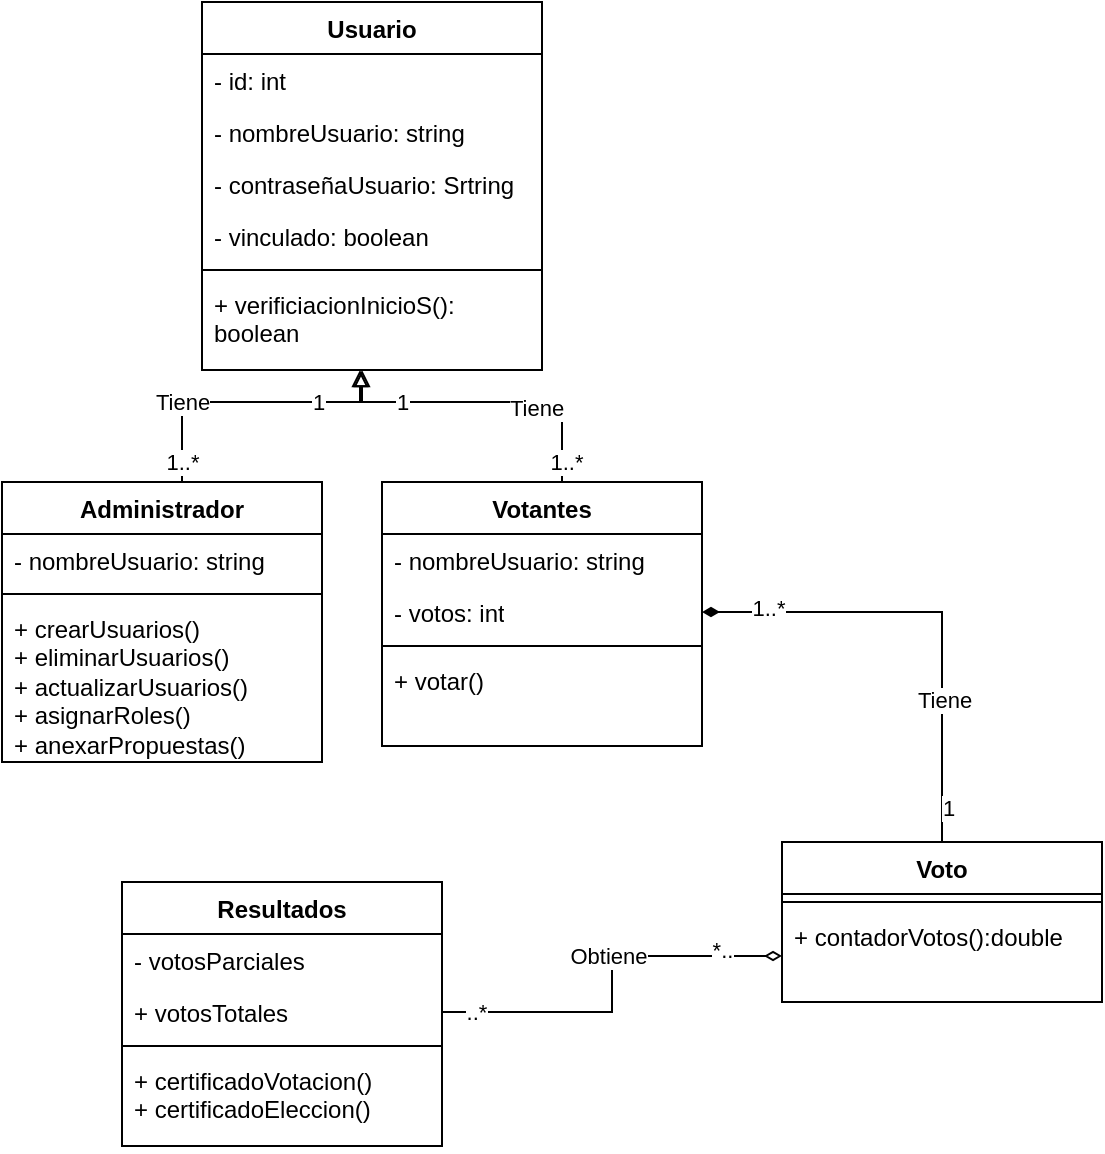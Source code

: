 <mxfile version="21.3.2" type="github">
  <diagram name="Página-1" id="trnjkpJJ10eJwYekqgBw">
    <mxGraphModel dx="797" dy="398" grid="1" gridSize="10" guides="1" tooltips="1" connect="1" arrows="1" fold="1" page="1" pageScale="1" pageWidth="827" pageHeight="1169" math="0" shadow="0">
      <root>
        <mxCell id="0" />
        <mxCell id="1" parent="0" />
        <mxCell id="WUvMaPNVotVwmsGL1wxf-5" value="Usuario" style="swimlane;fontStyle=1;align=center;verticalAlign=top;childLayout=stackLayout;horizontal=1;startSize=26;horizontalStack=0;resizeParent=1;resizeParentMax=0;resizeLast=0;collapsible=1;marginBottom=0;whiteSpace=wrap;html=1;" parent="1" vertex="1">
          <mxGeometry x="170" y="280" width="170" height="184" as="geometry" />
        </mxCell>
        <mxCell id="WUvMaPNVotVwmsGL1wxf-6" value="- id: int" style="text;strokeColor=none;fillColor=none;align=left;verticalAlign=top;spacingLeft=4;spacingRight=4;overflow=hidden;rotatable=0;points=[[0,0.5],[1,0.5]];portConstraint=eastwest;whiteSpace=wrap;html=1;" parent="WUvMaPNVotVwmsGL1wxf-5" vertex="1">
          <mxGeometry y="26" width="170" height="26" as="geometry" />
        </mxCell>
        <mxCell id="WUvMaPNVotVwmsGL1wxf-9" value="- nombreUsuario: string&amp;nbsp;" style="text;strokeColor=none;fillColor=none;align=left;verticalAlign=top;spacingLeft=4;spacingRight=4;overflow=hidden;rotatable=0;points=[[0,0.5],[1,0.5]];portConstraint=eastwest;whiteSpace=wrap;html=1;" parent="WUvMaPNVotVwmsGL1wxf-5" vertex="1">
          <mxGeometry y="52" width="170" height="26" as="geometry" />
        </mxCell>
        <mxCell id="WUvMaPNVotVwmsGL1wxf-10" value="- contraseñaUsuario: Srtring&lt;br&gt;" style="text;strokeColor=none;fillColor=none;align=left;verticalAlign=top;spacingLeft=4;spacingRight=4;overflow=hidden;rotatable=0;points=[[0,0.5],[1,0.5]];portConstraint=eastwest;whiteSpace=wrap;html=1;" parent="WUvMaPNVotVwmsGL1wxf-5" vertex="1">
          <mxGeometry y="78" width="170" height="26" as="geometry" />
        </mxCell>
        <mxCell id="MUwicLGjELFvL4GB7C8i-1" value="- vinculado: boolean" style="text;strokeColor=none;fillColor=none;align=left;verticalAlign=top;spacingLeft=4;spacingRight=4;overflow=hidden;rotatable=0;points=[[0,0.5],[1,0.5]];portConstraint=eastwest;whiteSpace=wrap;html=1;" parent="WUvMaPNVotVwmsGL1wxf-5" vertex="1">
          <mxGeometry y="104" width="170" height="26" as="geometry" />
        </mxCell>
        <mxCell id="WUvMaPNVotVwmsGL1wxf-7" value="" style="line;strokeWidth=1;fillColor=none;align=left;verticalAlign=middle;spacingTop=-1;spacingLeft=3;spacingRight=3;rotatable=0;labelPosition=right;points=[];portConstraint=eastwest;strokeColor=inherit;" parent="WUvMaPNVotVwmsGL1wxf-5" vertex="1">
          <mxGeometry y="130" width="170" height="8" as="geometry" />
        </mxCell>
        <mxCell id="WUvMaPNVotVwmsGL1wxf-8" value="+ verificiacionInicioS(): boolean" style="text;strokeColor=none;fillColor=none;align=left;verticalAlign=top;spacingLeft=4;spacingRight=4;overflow=hidden;rotatable=0;points=[[0,0.5],[1,0.5]];portConstraint=eastwest;whiteSpace=wrap;html=1;" parent="WUvMaPNVotVwmsGL1wxf-5" vertex="1">
          <mxGeometry y="138" width="170" height="46" as="geometry" />
        </mxCell>
        <mxCell id="WUvMaPNVotVwmsGL1wxf-11" value="Administrador" style="swimlane;fontStyle=1;align=center;verticalAlign=top;childLayout=stackLayout;horizontal=1;startSize=26;horizontalStack=0;resizeParent=1;resizeParentMax=0;resizeLast=0;collapsible=1;marginBottom=0;whiteSpace=wrap;html=1;" parent="1" vertex="1">
          <mxGeometry x="70" y="520" width="160" height="140" as="geometry" />
        </mxCell>
        <mxCell id="WUvMaPNVotVwmsGL1wxf-13" value="- nombreUsuario: string&amp;nbsp;" style="text;strokeColor=none;fillColor=none;align=left;verticalAlign=top;spacingLeft=4;spacingRight=4;overflow=hidden;rotatable=0;points=[[0,0.5],[1,0.5]];portConstraint=eastwest;whiteSpace=wrap;html=1;" parent="WUvMaPNVotVwmsGL1wxf-11" vertex="1">
          <mxGeometry y="26" width="160" height="26" as="geometry" />
        </mxCell>
        <mxCell id="WUvMaPNVotVwmsGL1wxf-15" value="" style="line;strokeWidth=1;fillColor=none;align=left;verticalAlign=middle;spacingTop=-1;spacingLeft=3;spacingRight=3;rotatable=0;labelPosition=right;points=[];portConstraint=eastwest;strokeColor=inherit;" parent="WUvMaPNVotVwmsGL1wxf-11" vertex="1">
          <mxGeometry y="52" width="160" height="8" as="geometry" />
        </mxCell>
        <mxCell id="WUvMaPNVotVwmsGL1wxf-16" value="+ crearUsuarios()&lt;br&gt;+ eliminarUsuarios()&lt;br&gt;+ actualizarUsuarios()&lt;br&gt;+ asignarRoles()&lt;br&gt;+ anexarPropuestas()" style="text;strokeColor=none;fillColor=none;align=left;verticalAlign=top;spacingLeft=4;spacingRight=4;overflow=hidden;rotatable=0;points=[[0,0.5],[1,0.5]];portConstraint=eastwest;whiteSpace=wrap;html=1;" parent="WUvMaPNVotVwmsGL1wxf-11" vertex="1">
          <mxGeometry y="60" width="160" height="80" as="geometry" />
        </mxCell>
        <mxCell id="WUvMaPNVotVwmsGL1wxf-17" value="1..*" style="edgeStyle=orthogonalEdgeStyle;rounded=0;orthogonalLoop=1;jettySize=auto;html=1;endArrow=block;endFill=0;exitX=0.5;exitY=0;exitDx=0;exitDy=0;" parent="1" source="WUvMaPNVotVwmsGL1wxf-11" target="WUvMaPNVotVwmsGL1wxf-8" edge="1">
          <mxGeometry x="-0.742" relative="1" as="geometry">
            <mxPoint x="250" y="440" as="targetPoint" />
            <Array as="points">
              <mxPoint x="160" y="480" />
              <mxPoint x="249" y="480" />
            </Array>
            <mxPoint as="offset" />
          </mxGeometry>
        </mxCell>
        <mxCell id="UFFMudpo_gLkHGJiAi8t-3" value="Tiene" style="edgeLabel;html=1;align=center;verticalAlign=middle;resizable=0;points=[];" vertex="1" connectable="0" parent="WUvMaPNVotVwmsGL1wxf-17">
          <mxGeometry x="-0.355" relative="1" as="geometry">
            <mxPoint as="offset" />
          </mxGeometry>
        </mxCell>
        <mxCell id="UFFMudpo_gLkHGJiAi8t-4" value="1" style="edgeLabel;html=1;align=center;verticalAlign=middle;resizable=0;points=[];" vertex="1" connectable="0" parent="WUvMaPNVotVwmsGL1wxf-17">
          <mxGeometry x="0.523" relative="1" as="geometry">
            <mxPoint as="offset" />
          </mxGeometry>
        </mxCell>
        <mxCell id="WUvMaPNVotVwmsGL1wxf-18" value="Votantes" style="swimlane;fontStyle=1;align=center;verticalAlign=top;childLayout=stackLayout;horizontal=1;startSize=26;horizontalStack=0;resizeParent=1;resizeParentMax=0;resizeLast=0;collapsible=1;marginBottom=0;whiteSpace=wrap;html=1;" parent="1" vertex="1">
          <mxGeometry x="260" y="520" width="160" height="132" as="geometry" />
        </mxCell>
        <mxCell id="WUvMaPNVotVwmsGL1wxf-20" value="- nombreUsuario: string&amp;nbsp;" style="text;strokeColor=none;fillColor=none;align=left;verticalAlign=top;spacingLeft=4;spacingRight=4;overflow=hidden;rotatable=0;points=[[0,0.5],[1,0.5]];portConstraint=eastwest;whiteSpace=wrap;html=1;" parent="WUvMaPNVotVwmsGL1wxf-18" vertex="1">
          <mxGeometry y="26" width="160" height="26" as="geometry" />
        </mxCell>
        <mxCell id="WUvMaPNVotVwmsGL1wxf-21" value="- votos: int" style="text;strokeColor=none;fillColor=none;align=left;verticalAlign=top;spacingLeft=4;spacingRight=4;overflow=hidden;rotatable=0;points=[[0,0.5],[1,0.5]];portConstraint=eastwest;whiteSpace=wrap;html=1;" parent="WUvMaPNVotVwmsGL1wxf-18" vertex="1">
          <mxGeometry y="52" width="160" height="26" as="geometry" />
        </mxCell>
        <mxCell id="WUvMaPNVotVwmsGL1wxf-22" value="" style="line;strokeWidth=1;fillColor=none;align=left;verticalAlign=middle;spacingTop=-1;spacingLeft=3;spacingRight=3;rotatable=0;labelPosition=right;points=[];portConstraint=eastwest;strokeColor=inherit;" parent="WUvMaPNVotVwmsGL1wxf-18" vertex="1">
          <mxGeometry y="78" width="160" height="8" as="geometry" />
        </mxCell>
        <mxCell id="WUvMaPNVotVwmsGL1wxf-23" value="+ votar()" style="text;strokeColor=none;fillColor=none;align=left;verticalAlign=top;spacingLeft=4;spacingRight=4;overflow=hidden;rotatable=0;points=[[0,0.5],[1,0.5]];portConstraint=eastwest;whiteSpace=wrap;html=1;" parent="WUvMaPNVotVwmsGL1wxf-18" vertex="1">
          <mxGeometry y="86" width="160" height="46" as="geometry" />
        </mxCell>
        <mxCell id="WUvMaPNVotVwmsGL1wxf-24" value="1" style="edgeStyle=orthogonalEdgeStyle;rounded=0;orthogonalLoop=1;jettySize=auto;html=1;endArrow=block;endFill=0;exitX=0.5;exitY=0;exitDx=0;exitDy=0;" parent="1" source="WUvMaPNVotVwmsGL1wxf-18" target="WUvMaPNVotVwmsGL1wxf-8" edge="1">
          <mxGeometry x="0.566" relative="1" as="geometry">
            <mxPoint x="350" y="520" as="sourcePoint" />
            <mxPoint x="250" y="440" as="targetPoint" />
            <Array as="points">
              <mxPoint x="350" y="480" />
              <mxPoint x="250" y="480" />
            </Array>
            <mxPoint as="offset" />
          </mxGeometry>
        </mxCell>
        <mxCell id="UFFMudpo_gLkHGJiAi8t-1" value="1..*" style="edgeLabel;html=1;align=center;verticalAlign=middle;resizable=0;points=[];" vertex="1" connectable="0" parent="WUvMaPNVotVwmsGL1wxf-24">
          <mxGeometry x="-0.482" y="-2" relative="1" as="geometry">
            <mxPoint y="23" as="offset" />
          </mxGeometry>
        </mxCell>
        <mxCell id="UFFMudpo_gLkHGJiAi8t-2" value="Tiene" style="edgeLabel;html=1;align=center;verticalAlign=middle;resizable=0;points=[];" vertex="1" connectable="0" parent="WUvMaPNVotVwmsGL1wxf-24">
          <mxGeometry x="-0.241" y="3" relative="1" as="geometry">
            <mxPoint as="offset" />
          </mxGeometry>
        </mxCell>
        <mxCell id="MUwicLGjELFvL4GB7C8i-3" value="Voto" style="swimlane;fontStyle=1;align=center;verticalAlign=top;childLayout=stackLayout;horizontal=1;startSize=26;horizontalStack=0;resizeParent=1;resizeParentMax=0;resizeLast=0;collapsible=1;marginBottom=0;whiteSpace=wrap;html=1;" parent="1" vertex="1">
          <mxGeometry x="460" y="700" width="160" height="80" as="geometry" />
        </mxCell>
        <mxCell id="MUwicLGjELFvL4GB7C8i-6" value="" style="line;strokeWidth=1;fillColor=none;align=left;verticalAlign=middle;spacingTop=-1;spacingLeft=3;spacingRight=3;rotatable=0;labelPosition=right;points=[];portConstraint=eastwest;strokeColor=inherit;" parent="MUwicLGjELFvL4GB7C8i-3" vertex="1">
          <mxGeometry y="26" width="160" height="8" as="geometry" />
        </mxCell>
        <mxCell id="MUwicLGjELFvL4GB7C8i-7" value="+ contadorVotos():double" style="text;strokeColor=none;fillColor=none;align=left;verticalAlign=top;spacingLeft=4;spacingRight=4;overflow=hidden;rotatable=0;points=[[0,0.5],[1,0.5]];portConstraint=eastwest;whiteSpace=wrap;html=1;" parent="MUwicLGjELFvL4GB7C8i-3" vertex="1">
          <mxGeometry y="34" width="160" height="46" as="geometry" />
        </mxCell>
        <mxCell id="MUwicLGjELFvL4GB7C8i-8" value="" style="endArrow=diamondThin;html=1;rounded=0;endFill=1;exitX=0.5;exitY=0;exitDx=0;exitDy=0;edgeStyle=elbowEdgeStyle;elbow=vertical;entryX=1;entryY=0.5;entryDx=0;entryDy=0;" parent="1" source="MUwicLGjELFvL4GB7C8i-3" target="WUvMaPNVotVwmsGL1wxf-21" edge="1">
          <mxGeometry width="50" height="50" relative="1" as="geometry">
            <mxPoint x="600" y="680" as="sourcePoint" />
            <mxPoint x="440" y="580" as="targetPoint" />
            <Array as="points">
              <mxPoint x="470" y="585" />
            </Array>
          </mxGeometry>
        </mxCell>
        <mxCell id="MUwicLGjELFvL4GB7C8i-10" value="1" style="edgeLabel;html=1;align=center;verticalAlign=middle;resizable=0;points=[];" parent="MUwicLGjELFvL4GB7C8i-8" vertex="1" connectable="0">
          <mxGeometry x="-0.852" y="-3" relative="1" as="geometry">
            <mxPoint as="offset" />
          </mxGeometry>
        </mxCell>
        <mxCell id="MUwicLGjELFvL4GB7C8i-12" value="1..*" style="edgeLabel;html=1;align=center;verticalAlign=middle;resizable=0;points=[];" parent="MUwicLGjELFvL4GB7C8i-8" vertex="1" connectable="0">
          <mxGeometry x="0.88" y="-2" relative="1" as="geometry">
            <mxPoint x="19" as="offset" />
          </mxGeometry>
        </mxCell>
        <mxCell id="MUwicLGjELFvL4GB7C8i-21" value="Tiene" style="edgeLabel;html=1;align=center;verticalAlign=middle;resizable=0;points=[];" parent="MUwicLGjELFvL4GB7C8i-8" vertex="1" connectable="0">
          <mxGeometry x="-0.393" y="-1" relative="1" as="geometry">
            <mxPoint as="offset" />
          </mxGeometry>
        </mxCell>
        <mxCell id="MUwicLGjELFvL4GB7C8i-13" value="Resultados" style="swimlane;fontStyle=1;align=center;verticalAlign=top;childLayout=stackLayout;horizontal=1;startSize=26;horizontalStack=0;resizeParent=1;resizeParentMax=0;resizeLast=0;collapsible=1;marginBottom=0;whiteSpace=wrap;html=1;" parent="1" vertex="1">
          <mxGeometry x="130" y="720" width="160" height="132" as="geometry" />
        </mxCell>
        <mxCell id="MUwicLGjELFvL4GB7C8i-14" value="- votosParciales" style="text;strokeColor=none;fillColor=none;align=left;verticalAlign=top;spacingLeft=4;spacingRight=4;overflow=hidden;rotatable=0;points=[[0,0.5],[1,0.5]];portConstraint=eastwest;whiteSpace=wrap;html=1;" parent="MUwicLGjELFvL4GB7C8i-13" vertex="1">
          <mxGeometry y="26" width="160" height="26" as="geometry" />
        </mxCell>
        <mxCell id="MUwicLGjELFvL4GB7C8i-15" value="+ votosTotales" style="text;strokeColor=none;fillColor=none;align=left;verticalAlign=top;spacingLeft=4;spacingRight=4;overflow=hidden;rotatable=0;points=[[0,0.5],[1,0.5]];portConstraint=eastwest;whiteSpace=wrap;html=1;" parent="MUwicLGjELFvL4GB7C8i-13" vertex="1">
          <mxGeometry y="52" width="160" height="26" as="geometry" />
        </mxCell>
        <mxCell id="MUwicLGjELFvL4GB7C8i-16" value="" style="line;strokeWidth=1;fillColor=none;align=left;verticalAlign=middle;spacingTop=-1;spacingLeft=3;spacingRight=3;rotatable=0;labelPosition=right;points=[];portConstraint=eastwest;strokeColor=inherit;" parent="MUwicLGjELFvL4GB7C8i-13" vertex="1">
          <mxGeometry y="78" width="160" height="8" as="geometry" />
        </mxCell>
        <mxCell id="MUwicLGjELFvL4GB7C8i-17" value="+ certificadoVotacion()&lt;br&gt;+ certificadoEleccion()" style="text;strokeColor=none;fillColor=none;align=left;verticalAlign=top;spacingLeft=4;spacingRight=4;overflow=hidden;rotatable=0;points=[[0,0.5],[1,0.5]];portConstraint=eastwest;whiteSpace=wrap;html=1;" parent="MUwicLGjELFvL4GB7C8i-13" vertex="1">
          <mxGeometry y="86" width="160" height="46" as="geometry" />
        </mxCell>
        <mxCell id="MUwicLGjELFvL4GB7C8i-20" value="" style="endArrow=diamondThin;html=1;rounded=0;exitX=1;exitY=0.5;exitDx=0;exitDy=0;entryX=0;entryY=0.5;entryDx=0;entryDy=0;edgeStyle=orthogonalEdgeStyle;startArrow=none;startFill=0;endFill=0;" parent="1" source="MUwicLGjELFvL4GB7C8i-15" target="MUwicLGjELFvL4GB7C8i-7" edge="1">
          <mxGeometry width="50" height="50" relative="1" as="geometry">
            <mxPoint x="390" y="700" as="sourcePoint" />
            <mxPoint x="440" y="650" as="targetPoint" />
          </mxGeometry>
        </mxCell>
        <mxCell id="MUwicLGjELFvL4GB7C8i-22" value="*.." style="edgeLabel;html=1;align=center;verticalAlign=middle;resizable=0;points=[];" parent="MUwicLGjELFvL4GB7C8i-20" vertex="1" connectable="0">
          <mxGeometry x="0.697" y="3" relative="1" as="geometry">
            <mxPoint as="offset" />
          </mxGeometry>
        </mxCell>
        <mxCell id="MUwicLGjELFvL4GB7C8i-23" value="..*" style="edgeLabel;html=1;align=center;verticalAlign=middle;resizable=0;points=[];" parent="MUwicLGjELFvL4GB7C8i-20" vertex="1" connectable="0">
          <mxGeometry x="-0.828" relative="1" as="geometry">
            <mxPoint as="offset" />
          </mxGeometry>
        </mxCell>
        <mxCell id="MUwicLGjELFvL4GB7C8i-24" value="Obtiene" style="edgeLabel;html=1;align=center;verticalAlign=middle;resizable=0;points=[];" parent="MUwicLGjELFvL4GB7C8i-20" vertex="1" connectable="0">
          <mxGeometry x="0.141" y="-2" relative="1" as="geometry">
            <mxPoint x="-2" y="-2" as="offset" />
          </mxGeometry>
        </mxCell>
      </root>
    </mxGraphModel>
  </diagram>
</mxfile>
